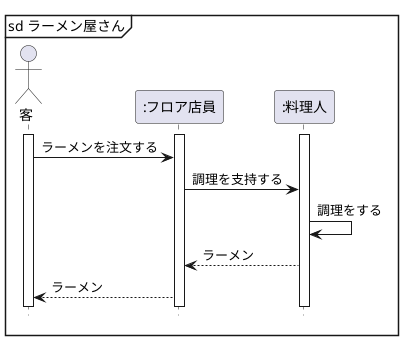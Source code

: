 @startuml 演習4-1
    hide footbox
    Actor 客 as customer
    participant ":フロア店員" as floar
    participant ":料理人" as cooker

    mainframe sd ラーメン屋さん
    activate  customer
            activate floar
                activate cooker
        customer -> floar : ラーメンを注文する

        floar -> cooker : 調理を支持する

            cooker -> cooker : 調理をする

        floar <-- cooker : ラーメン

        customer <-- floar : ラーメン
@enduml